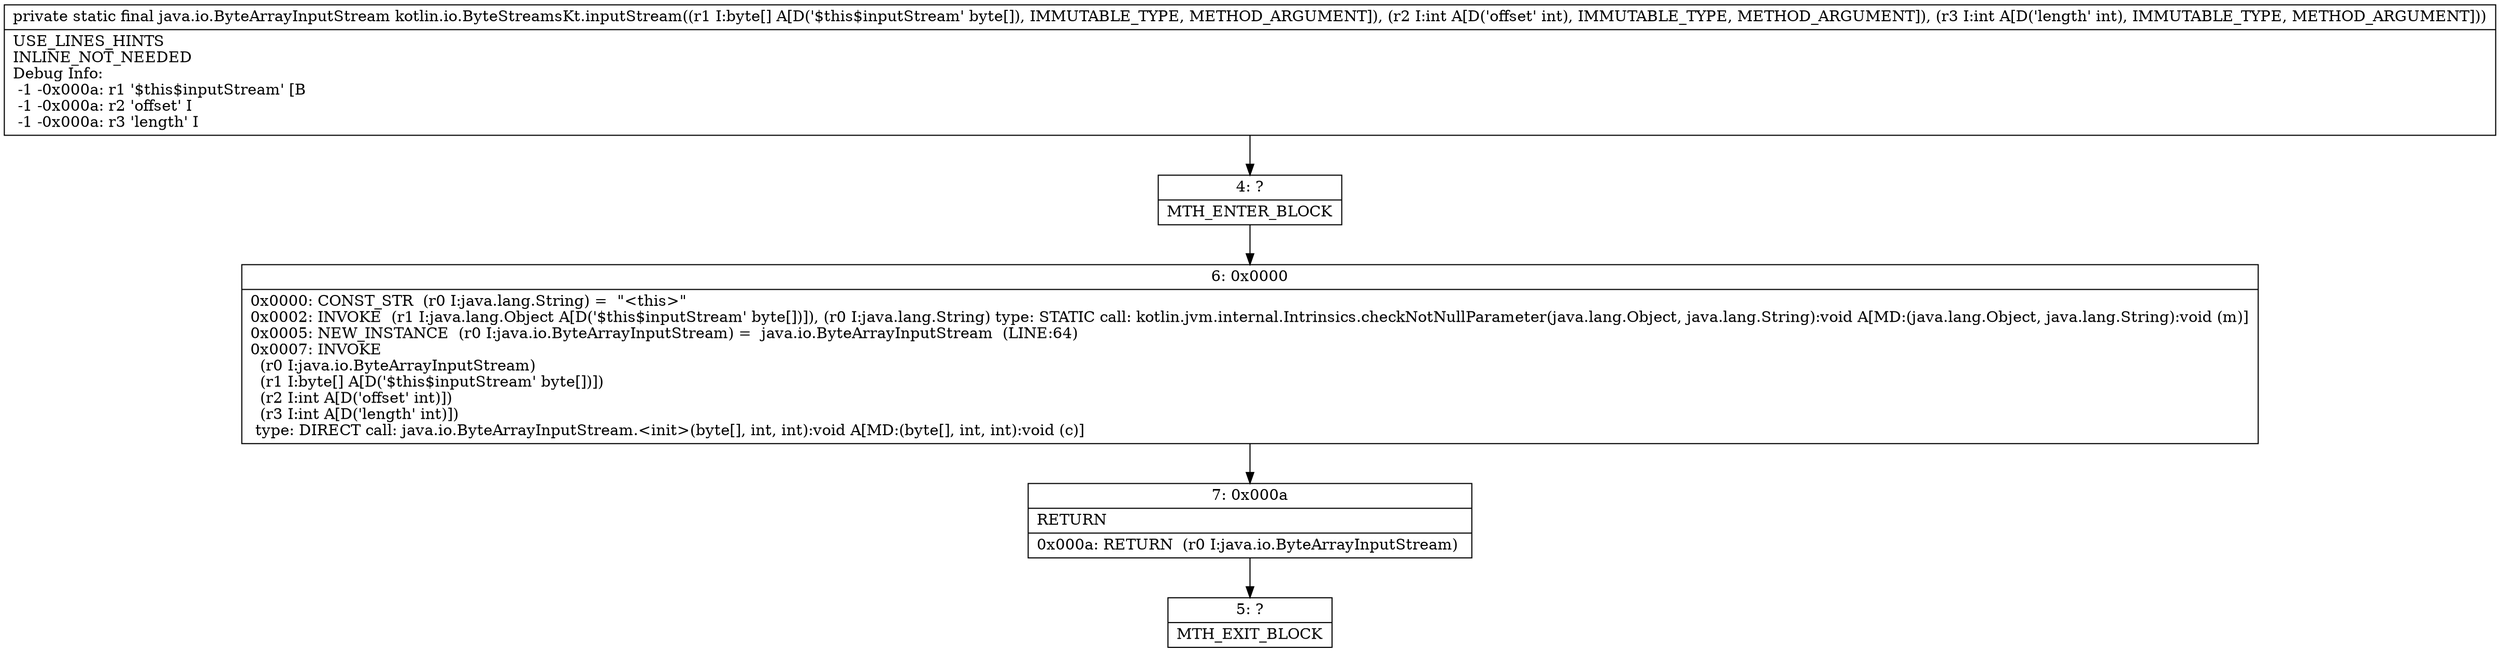 digraph "CFG forkotlin.io.ByteStreamsKt.inputStream([BII)Ljava\/io\/ByteArrayInputStream;" {
Node_4 [shape=record,label="{4\:\ ?|MTH_ENTER_BLOCK\l}"];
Node_6 [shape=record,label="{6\:\ 0x0000|0x0000: CONST_STR  (r0 I:java.lang.String) =  \"\<this\>\" \l0x0002: INVOKE  (r1 I:java.lang.Object A[D('$this$inputStream' byte[])]), (r0 I:java.lang.String) type: STATIC call: kotlin.jvm.internal.Intrinsics.checkNotNullParameter(java.lang.Object, java.lang.String):void A[MD:(java.lang.Object, java.lang.String):void (m)]\l0x0005: NEW_INSTANCE  (r0 I:java.io.ByteArrayInputStream) =  java.io.ByteArrayInputStream  (LINE:64)\l0x0007: INVOKE  \l  (r0 I:java.io.ByteArrayInputStream)\l  (r1 I:byte[] A[D('$this$inputStream' byte[])])\l  (r2 I:int A[D('offset' int)])\l  (r3 I:int A[D('length' int)])\l type: DIRECT call: java.io.ByteArrayInputStream.\<init\>(byte[], int, int):void A[MD:(byte[], int, int):void (c)]\l}"];
Node_7 [shape=record,label="{7\:\ 0x000a|RETURN\l|0x000a: RETURN  (r0 I:java.io.ByteArrayInputStream) \l}"];
Node_5 [shape=record,label="{5\:\ ?|MTH_EXIT_BLOCK\l}"];
MethodNode[shape=record,label="{private static final java.io.ByteArrayInputStream kotlin.io.ByteStreamsKt.inputStream((r1 I:byte[] A[D('$this$inputStream' byte[]), IMMUTABLE_TYPE, METHOD_ARGUMENT]), (r2 I:int A[D('offset' int), IMMUTABLE_TYPE, METHOD_ARGUMENT]), (r3 I:int A[D('length' int), IMMUTABLE_TYPE, METHOD_ARGUMENT]))  | USE_LINES_HINTS\lINLINE_NOT_NEEDED\lDebug Info:\l  \-1 \-0x000a: r1 '$this$inputStream' [B\l  \-1 \-0x000a: r2 'offset' I\l  \-1 \-0x000a: r3 'length' I\l}"];
MethodNode -> Node_4;Node_4 -> Node_6;
Node_6 -> Node_7;
Node_7 -> Node_5;
}

